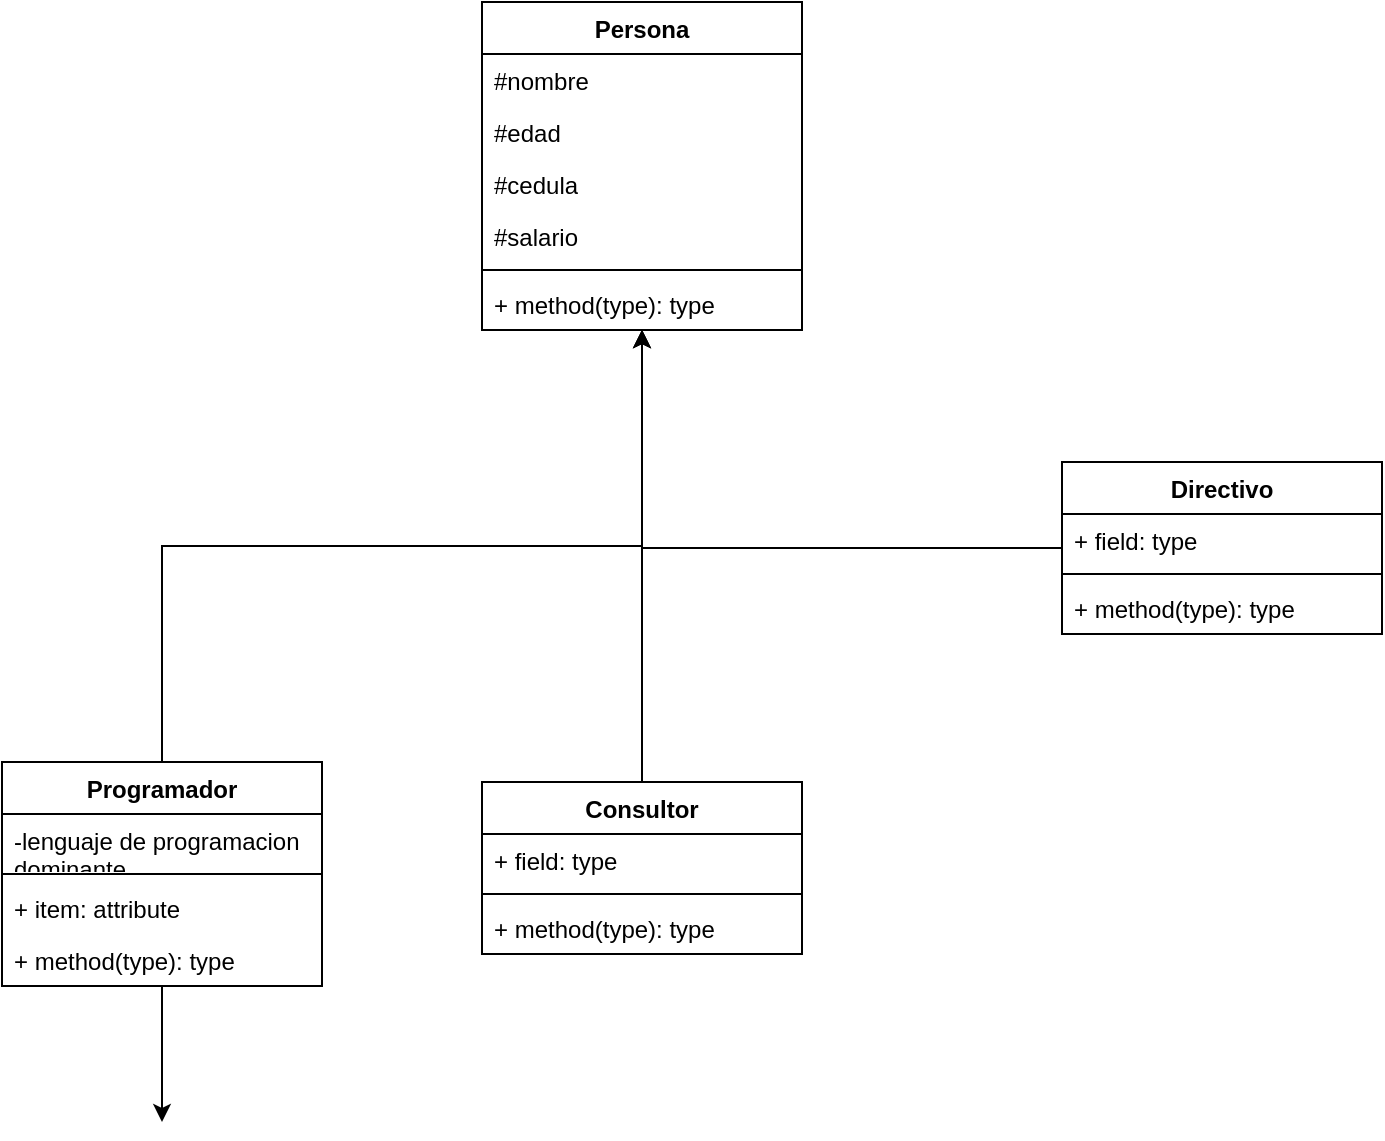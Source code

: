 <mxfile version="21.7.5" type="github">
  <diagram id="C5RBs43oDa-KdzZeNtuy" name="Page-1">
    <mxGraphModel dx="555" dy="918" grid="1" gridSize="10" guides="1" tooltips="1" connect="1" arrows="1" fold="1" page="1" pageScale="1" pageWidth="827" pageHeight="1169" math="0" shadow="0">
      <root>
        <mxCell id="WIyWlLk6GJQsqaUBKTNV-0" />
        <mxCell id="WIyWlLk6GJQsqaUBKTNV-1" parent="WIyWlLk6GJQsqaUBKTNV-0" />
        <mxCell id="egR3h-XkZj-cBG6yRTdV-5" value="Persona" style="swimlane;fontStyle=1;align=center;verticalAlign=top;childLayout=stackLayout;horizontal=1;startSize=26;horizontalStack=0;resizeParent=1;resizeParentMax=0;resizeLast=0;collapsible=1;marginBottom=0;whiteSpace=wrap;html=1;" vertex="1" parent="WIyWlLk6GJQsqaUBKTNV-1">
          <mxGeometry x="330" y="40" width="160" height="164" as="geometry" />
        </mxCell>
        <mxCell id="egR3h-XkZj-cBG6yRTdV-6" value="#nombre&lt;br&gt;" style="text;strokeColor=none;fillColor=none;align=left;verticalAlign=top;spacingLeft=4;spacingRight=4;overflow=hidden;rotatable=0;points=[[0,0.5],[1,0.5]];portConstraint=eastwest;whiteSpace=wrap;html=1;" vertex="1" parent="egR3h-XkZj-cBG6yRTdV-5">
          <mxGeometry y="26" width="160" height="26" as="geometry" />
        </mxCell>
        <mxCell id="egR3h-XkZj-cBG6yRTdV-9" value="#edad" style="text;strokeColor=none;fillColor=none;align=left;verticalAlign=top;spacingLeft=4;spacingRight=4;overflow=hidden;rotatable=0;points=[[0,0.5],[1,0.5]];portConstraint=eastwest;whiteSpace=wrap;html=1;" vertex="1" parent="egR3h-XkZj-cBG6yRTdV-5">
          <mxGeometry y="52" width="160" height="26" as="geometry" />
        </mxCell>
        <mxCell id="egR3h-XkZj-cBG6yRTdV-11" value="#cedula" style="text;strokeColor=none;fillColor=none;align=left;verticalAlign=top;spacingLeft=4;spacingRight=4;overflow=hidden;rotatable=0;points=[[0,0.5],[1,0.5]];portConstraint=eastwest;whiteSpace=wrap;html=1;" vertex="1" parent="egR3h-XkZj-cBG6yRTdV-5">
          <mxGeometry y="78" width="160" height="26" as="geometry" />
        </mxCell>
        <mxCell id="egR3h-XkZj-cBG6yRTdV-12" value="#salario" style="text;strokeColor=none;fillColor=none;align=left;verticalAlign=top;spacingLeft=4;spacingRight=4;overflow=hidden;rotatable=0;points=[[0,0.5],[1,0.5]];portConstraint=eastwest;whiteSpace=wrap;html=1;" vertex="1" parent="egR3h-XkZj-cBG6yRTdV-5">
          <mxGeometry y="104" width="160" height="26" as="geometry" />
        </mxCell>
        <mxCell id="egR3h-XkZj-cBG6yRTdV-7" value="" style="line;strokeWidth=1;fillColor=none;align=left;verticalAlign=middle;spacingTop=-1;spacingLeft=3;spacingRight=3;rotatable=0;labelPosition=right;points=[];portConstraint=eastwest;strokeColor=inherit;" vertex="1" parent="egR3h-XkZj-cBG6yRTdV-5">
          <mxGeometry y="130" width="160" height="8" as="geometry" />
        </mxCell>
        <mxCell id="egR3h-XkZj-cBG6yRTdV-8" value="+ method(type): type" style="text;strokeColor=none;fillColor=none;align=left;verticalAlign=top;spacingLeft=4;spacingRight=4;overflow=hidden;rotatable=0;points=[[0,0.5],[1,0.5]];portConstraint=eastwest;whiteSpace=wrap;html=1;" vertex="1" parent="egR3h-XkZj-cBG6yRTdV-5">
          <mxGeometry y="138" width="160" height="26" as="geometry" />
        </mxCell>
        <mxCell id="egR3h-XkZj-cBG6yRTdV-28" style="edgeStyle=orthogonalEdgeStyle;rounded=0;orthogonalLoop=1;jettySize=auto;html=1;exitX=0.5;exitY=0;exitDx=0;exitDy=0;" edge="1" parent="WIyWlLk6GJQsqaUBKTNV-1" source="egR3h-XkZj-cBG6yRTdV-13" target="egR3h-XkZj-cBG6yRTdV-5">
          <mxGeometry relative="1" as="geometry" />
        </mxCell>
        <mxCell id="egR3h-XkZj-cBG6yRTdV-31" style="edgeStyle=orthogonalEdgeStyle;rounded=0;orthogonalLoop=1;jettySize=auto;html=1;" edge="1" parent="WIyWlLk6GJQsqaUBKTNV-1" source="egR3h-XkZj-cBG6yRTdV-13">
          <mxGeometry relative="1" as="geometry">
            <mxPoint x="170" y="600" as="targetPoint" />
          </mxGeometry>
        </mxCell>
        <mxCell id="egR3h-XkZj-cBG6yRTdV-13" value="Programador" style="swimlane;fontStyle=1;align=center;verticalAlign=top;childLayout=stackLayout;horizontal=1;startSize=26;horizontalStack=0;resizeParent=1;resizeParentMax=0;resizeLast=0;collapsible=1;marginBottom=0;whiteSpace=wrap;html=1;" vertex="1" parent="WIyWlLk6GJQsqaUBKTNV-1">
          <mxGeometry x="90" y="420" width="160" height="112" as="geometry" />
        </mxCell>
        <mxCell id="egR3h-XkZj-cBG6yRTdV-14" value="-lenguaje de programacion dominante" style="text;strokeColor=none;fillColor=none;align=left;verticalAlign=top;spacingLeft=4;spacingRight=4;overflow=hidden;rotatable=0;points=[[0,0.5],[1,0.5]];portConstraint=eastwest;whiteSpace=wrap;html=1;" vertex="1" parent="egR3h-XkZj-cBG6yRTdV-13">
          <mxGeometry y="26" width="160" height="26" as="geometry" />
        </mxCell>
        <mxCell id="egR3h-XkZj-cBG6yRTdV-15" value="" style="line;strokeWidth=1;fillColor=none;align=left;verticalAlign=middle;spacingTop=-1;spacingLeft=3;spacingRight=3;rotatable=0;labelPosition=right;points=[];portConstraint=eastwest;strokeColor=inherit;" vertex="1" parent="egR3h-XkZj-cBG6yRTdV-13">
          <mxGeometry y="52" width="160" height="8" as="geometry" />
        </mxCell>
        <mxCell id="egR3h-XkZj-cBG6yRTdV-30" value="+ item: attribute" style="text;strokeColor=none;fillColor=none;align=left;verticalAlign=top;spacingLeft=4;spacingRight=4;overflow=hidden;rotatable=0;points=[[0,0.5],[1,0.5]];portConstraint=eastwest;whiteSpace=wrap;html=1;" vertex="1" parent="egR3h-XkZj-cBG6yRTdV-13">
          <mxGeometry y="60" width="160" height="26" as="geometry" />
        </mxCell>
        <mxCell id="egR3h-XkZj-cBG6yRTdV-16" value="+ method(type): type" style="text;strokeColor=none;fillColor=none;align=left;verticalAlign=top;spacingLeft=4;spacingRight=4;overflow=hidden;rotatable=0;points=[[0,0.5],[1,0.5]];portConstraint=eastwest;whiteSpace=wrap;html=1;" vertex="1" parent="egR3h-XkZj-cBG6yRTdV-13">
          <mxGeometry y="86" width="160" height="26" as="geometry" />
        </mxCell>
        <mxCell id="egR3h-XkZj-cBG6yRTdV-27" style="edgeStyle=orthogonalEdgeStyle;rounded=0;orthogonalLoop=1;jettySize=auto;html=1;" edge="1" parent="WIyWlLk6GJQsqaUBKTNV-1" source="egR3h-XkZj-cBG6yRTdV-17" target="egR3h-XkZj-cBG6yRTdV-5">
          <mxGeometry relative="1" as="geometry" />
        </mxCell>
        <mxCell id="egR3h-XkZj-cBG6yRTdV-17" value="Consultor" style="swimlane;fontStyle=1;align=center;verticalAlign=top;childLayout=stackLayout;horizontal=1;startSize=26;horizontalStack=0;resizeParent=1;resizeParentMax=0;resizeLast=0;collapsible=1;marginBottom=0;whiteSpace=wrap;html=1;" vertex="1" parent="WIyWlLk6GJQsqaUBKTNV-1">
          <mxGeometry x="330" y="430" width="160" height="86" as="geometry" />
        </mxCell>
        <mxCell id="egR3h-XkZj-cBG6yRTdV-18" value="+ field: type" style="text;strokeColor=none;fillColor=none;align=left;verticalAlign=top;spacingLeft=4;spacingRight=4;overflow=hidden;rotatable=0;points=[[0,0.5],[1,0.5]];portConstraint=eastwest;whiteSpace=wrap;html=1;" vertex="1" parent="egR3h-XkZj-cBG6yRTdV-17">
          <mxGeometry y="26" width="160" height="26" as="geometry" />
        </mxCell>
        <mxCell id="egR3h-XkZj-cBG6yRTdV-19" value="" style="line;strokeWidth=1;fillColor=none;align=left;verticalAlign=middle;spacingTop=-1;spacingLeft=3;spacingRight=3;rotatable=0;labelPosition=right;points=[];portConstraint=eastwest;strokeColor=inherit;" vertex="1" parent="egR3h-XkZj-cBG6yRTdV-17">
          <mxGeometry y="52" width="160" height="8" as="geometry" />
        </mxCell>
        <mxCell id="egR3h-XkZj-cBG6yRTdV-20" value="+ method(type): type" style="text;strokeColor=none;fillColor=none;align=left;verticalAlign=top;spacingLeft=4;spacingRight=4;overflow=hidden;rotatable=0;points=[[0,0.5],[1,0.5]];portConstraint=eastwest;whiteSpace=wrap;html=1;" vertex="1" parent="egR3h-XkZj-cBG6yRTdV-17">
          <mxGeometry y="60" width="160" height="26" as="geometry" />
        </mxCell>
        <mxCell id="egR3h-XkZj-cBG6yRTdV-29" style="edgeStyle=orthogonalEdgeStyle;rounded=0;orthogonalLoop=1;jettySize=auto;html=1;" edge="1" parent="WIyWlLk6GJQsqaUBKTNV-1" source="egR3h-XkZj-cBG6yRTdV-21" target="egR3h-XkZj-cBG6yRTdV-5">
          <mxGeometry relative="1" as="geometry" />
        </mxCell>
        <mxCell id="egR3h-XkZj-cBG6yRTdV-21" value="Directivo" style="swimlane;fontStyle=1;align=center;verticalAlign=top;childLayout=stackLayout;horizontal=1;startSize=26;horizontalStack=0;resizeParent=1;resizeParentMax=0;resizeLast=0;collapsible=1;marginBottom=0;whiteSpace=wrap;html=1;" vertex="1" parent="WIyWlLk6GJQsqaUBKTNV-1">
          <mxGeometry x="620" y="270" width="160" height="86" as="geometry" />
        </mxCell>
        <mxCell id="egR3h-XkZj-cBG6yRTdV-22" value="+ field: type" style="text;strokeColor=none;fillColor=none;align=left;verticalAlign=top;spacingLeft=4;spacingRight=4;overflow=hidden;rotatable=0;points=[[0,0.5],[1,0.5]];portConstraint=eastwest;whiteSpace=wrap;html=1;" vertex="1" parent="egR3h-XkZj-cBG6yRTdV-21">
          <mxGeometry y="26" width="160" height="26" as="geometry" />
        </mxCell>
        <mxCell id="egR3h-XkZj-cBG6yRTdV-23" value="" style="line;strokeWidth=1;fillColor=none;align=left;verticalAlign=middle;spacingTop=-1;spacingLeft=3;spacingRight=3;rotatable=0;labelPosition=right;points=[];portConstraint=eastwest;strokeColor=inherit;" vertex="1" parent="egR3h-XkZj-cBG6yRTdV-21">
          <mxGeometry y="52" width="160" height="8" as="geometry" />
        </mxCell>
        <mxCell id="egR3h-XkZj-cBG6yRTdV-24" value="+ method(type): type" style="text;strokeColor=none;fillColor=none;align=left;verticalAlign=top;spacingLeft=4;spacingRight=4;overflow=hidden;rotatable=0;points=[[0,0.5],[1,0.5]];portConstraint=eastwest;whiteSpace=wrap;html=1;" vertex="1" parent="egR3h-XkZj-cBG6yRTdV-21">
          <mxGeometry y="60" width="160" height="26" as="geometry" />
        </mxCell>
      </root>
    </mxGraphModel>
  </diagram>
</mxfile>

